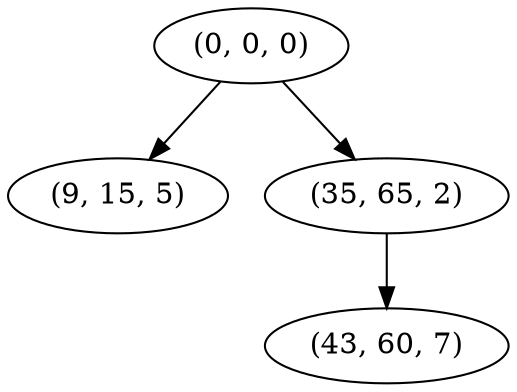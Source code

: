 digraph tree {
    "(0, 0, 0)";
    "(9, 15, 5)";
    "(35, 65, 2)";
    "(43, 60, 7)";
    "(0, 0, 0)" -> "(9, 15, 5)";
    "(0, 0, 0)" -> "(35, 65, 2)";
    "(35, 65, 2)" -> "(43, 60, 7)";
}

